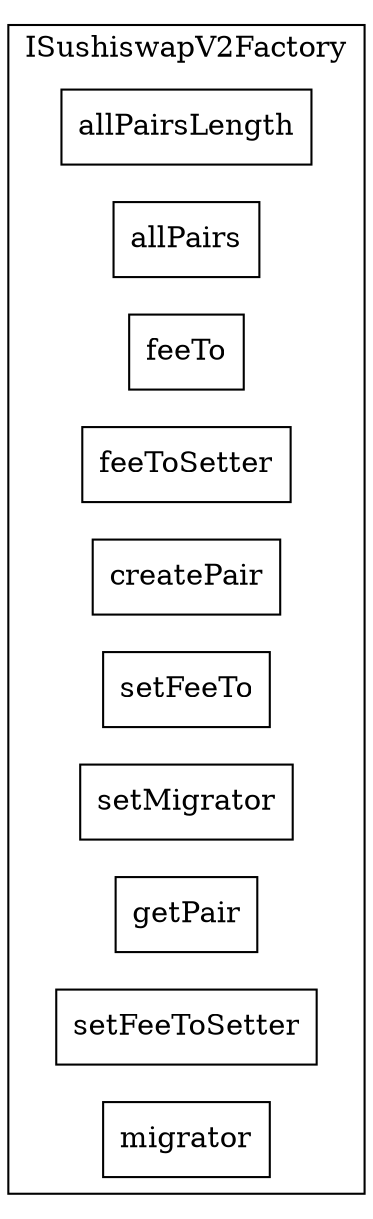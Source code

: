strict digraph {
rankdir="LR"
node [shape=box]
subgraph cluster_1014_ISushiswapV2Factory {
label = "ISushiswapV2Factory"
"1014_allPairsLength" [label="allPairsLength"]
"1014_allPairs" [label="allPairs"]
"1014_feeTo" [label="feeTo"]
"1014_feeToSetter" [label="feeToSetter"]
"1014_createPair" [label="createPair"]
"1014_setFeeTo" [label="setFeeTo"]
"1014_setMigrator" [label="setMigrator"]
"1014_getPair" [label="getPair"]
"1014_setFeeToSetter" [label="setFeeToSetter"]
"1014_migrator" [label="migrator"]
}subgraph cluster_solidity {
label = "[Solidity]"
}
}